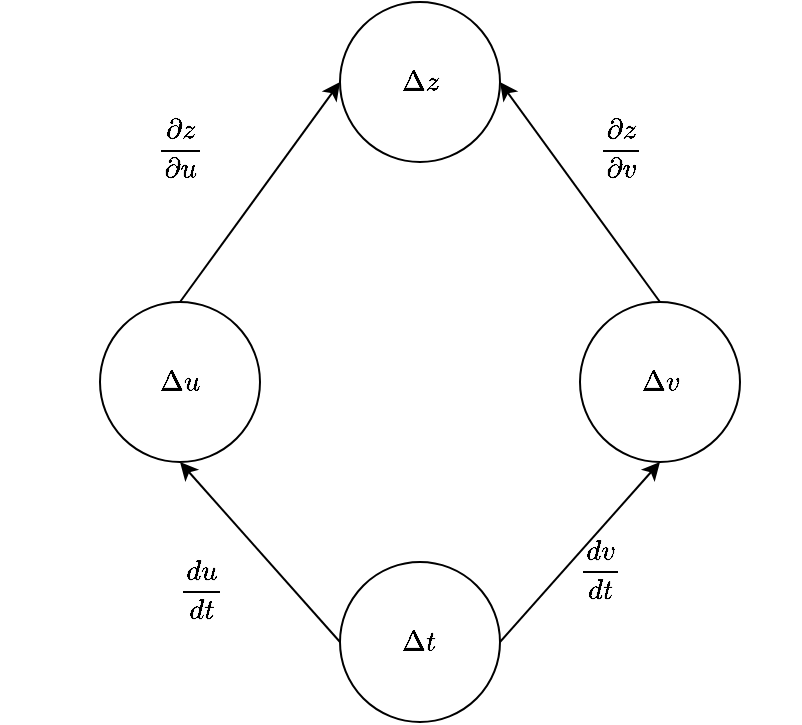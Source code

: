 <mxfile version="23.1.5" type="device">
  <diagram name="第 1 页" id="rZO1LJG10efoFw0M_Mz8">
    <mxGraphModel dx="1026" dy="743" grid="1" gridSize="10" guides="1" tooltips="1" connect="1" arrows="1" fold="1" page="1" pageScale="1" pageWidth="827" pageHeight="1169" math="1" shadow="0">
      <root>
        <mxCell id="0" />
        <mxCell id="1" parent="0" />
        <mxCell id="J4kQkmwoIgfXMZIL61Zj-1" value="$$\Delta t$$" style="ellipse;whiteSpace=wrap;html=1;aspect=fixed;" vertex="1" parent="1">
          <mxGeometry x="360" y="400" width="80" height="80" as="geometry" />
        </mxCell>
        <mxCell id="J4kQkmwoIgfXMZIL61Zj-2" value="$$\Delta z$$" style="ellipse;whiteSpace=wrap;html=1;aspect=fixed;" vertex="1" parent="1">
          <mxGeometry x="360" y="120" width="80" height="80" as="geometry" />
        </mxCell>
        <mxCell id="J4kQkmwoIgfXMZIL61Zj-3" value="$$\Delta v$$" style="ellipse;whiteSpace=wrap;html=1;aspect=fixed;" vertex="1" parent="1">
          <mxGeometry x="480" y="270" width="80" height="80" as="geometry" />
        </mxCell>
        <mxCell id="J4kQkmwoIgfXMZIL61Zj-4" value="$$\Delta u$$" style="ellipse;whiteSpace=wrap;html=1;aspect=fixed;" vertex="1" parent="1">
          <mxGeometry x="240" y="270" width="80" height="80" as="geometry" />
        </mxCell>
        <mxCell id="J4kQkmwoIgfXMZIL61Zj-5" value="" style="endArrow=classic;html=1;rounded=0;exitX=0;exitY=0.5;exitDx=0;exitDy=0;entryX=0.5;entryY=1;entryDx=0;entryDy=0;" edge="1" parent="1" source="J4kQkmwoIgfXMZIL61Zj-1" target="J4kQkmwoIgfXMZIL61Zj-4">
          <mxGeometry width="50" height="50" relative="1" as="geometry">
            <mxPoint x="390" y="250" as="sourcePoint" />
            <mxPoint x="440" y="200" as="targetPoint" />
          </mxGeometry>
        </mxCell>
        <mxCell id="J4kQkmwoIgfXMZIL61Zj-6" value="" style="endArrow=classic;html=1;rounded=0;exitX=1;exitY=0.5;exitDx=0;exitDy=0;entryX=0.5;entryY=1;entryDx=0;entryDy=0;" edge="1" parent="1" source="J4kQkmwoIgfXMZIL61Zj-1" target="J4kQkmwoIgfXMZIL61Zj-3">
          <mxGeometry width="50" height="50" relative="1" as="geometry">
            <mxPoint x="370" y="450" as="sourcePoint" />
            <mxPoint x="290" y="360" as="targetPoint" />
          </mxGeometry>
        </mxCell>
        <mxCell id="J4kQkmwoIgfXMZIL61Zj-7" value="" style="endArrow=classic;html=1;rounded=0;entryX=0;entryY=0.5;entryDx=0;entryDy=0;exitX=0.5;exitY=0;exitDx=0;exitDy=0;" edge="1" parent="1" source="J4kQkmwoIgfXMZIL61Zj-4" target="J4kQkmwoIgfXMZIL61Zj-2">
          <mxGeometry width="50" height="50" relative="1" as="geometry">
            <mxPoint x="400" y="310" as="sourcePoint" />
            <mxPoint x="300" y="370" as="targetPoint" />
          </mxGeometry>
        </mxCell>
        <mxCell id="J4kQkmwoIgfXMZIL61Zj-8" value="" style="endArrow=classic;html=1;rounded=0;exitX=0.5;exitY=0;exitDx=0;exitDy=0;entryX=1;entryY=0.5;entryDx=0;entryDy=0;" edge="1" parent="1" source="J4kQkmwoIgfXMZIL61Zj-3" target="J4kQkmwoIgfXMZIL61Zj-2">
          <mxGeometry width="50" height="50" relative="1" as="geometry">
            <mxPoint x="390" y="470" as="sourcePoint" />
            <mxPoint x="310" y="380" as="targetPoint" />
          </mxGeometry>
        </mxCell>
        <mxCell id="J4kQkmwoIgfXMZIL61Zj-9" value="$$\frac{du}{dt}$$" style="text;html=1;align=center;verticalAlign=middle;resizable=0;points=[];autosize=1;strokeColor=none;fillColor=none;" vertex="1" parent="1">
          <mxGeometry x="235" y="398" width="110" height="30" as="geometry" />
        </mxCell>
        <mxCell id="J4kQkmwoIgfXMZIL61Zj-10" value="$$\frac{\partial z}{\partial u}$$" style="text;html=1;align=center;verticalAlign=middle;resizable=0;points=[];autosize=1;strokeColor=none;fillColor=none;" vertex="1" parent="1">
          <mxGeometry x="190" y="178" width="180" height="30" as="geometry" />
        </mxCell>
        <mxCell id="J4kQkmwoIgfXMZIL61Zj-11" value="$$\frac{\partial z}{\partial v}$$" style="text;html=1;align=center;verticalAlign=middle;resizable=0;points=[];autosize=1;strokeColor=none;fillColor=none;" vertex="1" parent="1">
          <mxGeometry x="410" y="178" width="180" height="30" as="geometry" />
        </mxCell>
        <mxCell id="J4kQkmwoIgfXMZIL61Zj-12" value="$$\frac{dv}{dt}&lt;br&gt;$$" style="text;html=1;align=center;verticalAlign=middle;resizable=0;points=[];autosize=1;strokeColor=none;fillColor=none;" vertex="1" parent="1">
          <mxGeometry x="440" y="383" width="100" height="40" as="geometry" />
        </mxCell>
      </root>
    </mxGraphModel>
  </diagram>
</mxfile>
